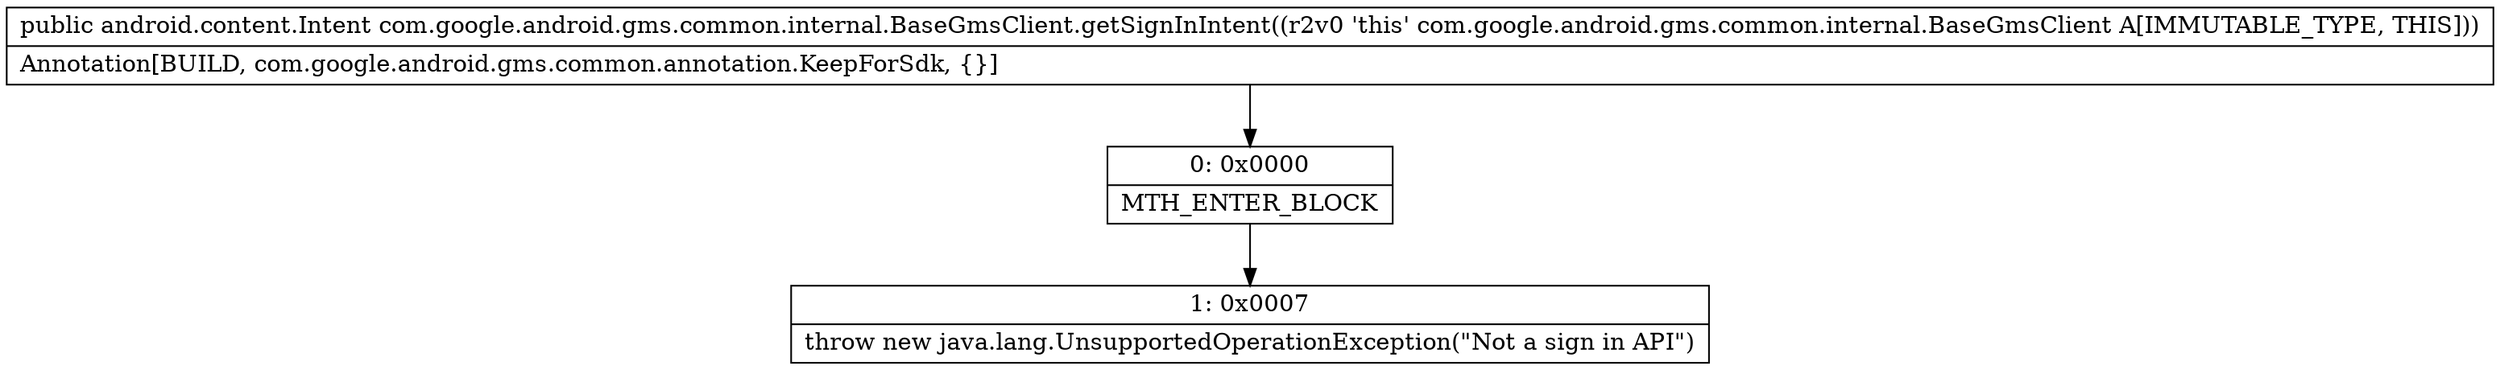 digraph "CFG forcom.google.android.gms.common.internal.BaseGmsClient.getSignInIntent()Landroid\/content\/Intent;" {
Node_0 [shape=record,label="{0\:\ 0x0000|MTH_ENTER_BLOCK\l}"];
Node_1 [shape=record,label="{1\:\ 0x0007|throw new java.lang.UnsupportedOperationException(\"Not a sign in API\")\l}"];
MethodNode[shape=record,label="{public android.content.Intent com.google.android.gms.common.internal.BaseGmsClient.getSignInIntent((r2v0 'this' com.google.android.gms.common.internal.BaseGmsClient A[IMMUTABLE_TYPE, THIS]))  | Annotation[BUILD, com.google.android.gms.common.annotation.KeepForSdk, \{\}]\l}"];
MethodNode -> Node_0;
Node_0 -> Node_1;
}

